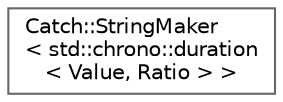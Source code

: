 digraph "Graphical Class Hierarchy"
{
 // LATEX_PDF_SIZE
  bgcolor="transparent";
  edge [fontname=Helvetica,fontsize=10,labelfontname=Helvetica,labelfontsize=10];
  node [fontname=Helvetica,fontsize=10,shape=box,height=0.2,width=0.4];
  rankdir="LR";
  Node0 [id="Node000000",label="Catch::StringMaker\l\< std::chrono::duration\l\< Value, Ratio \> \>",height=0.2,width=0.4,color="grey40", fillcolor="white", style="filled",URL="$structCatch_1_1StringMaker_3_01std_1_1chrono_1_1duration_3_01Value_00_01Ratio_01_4_01_4.html",tooltip=" "];
}
